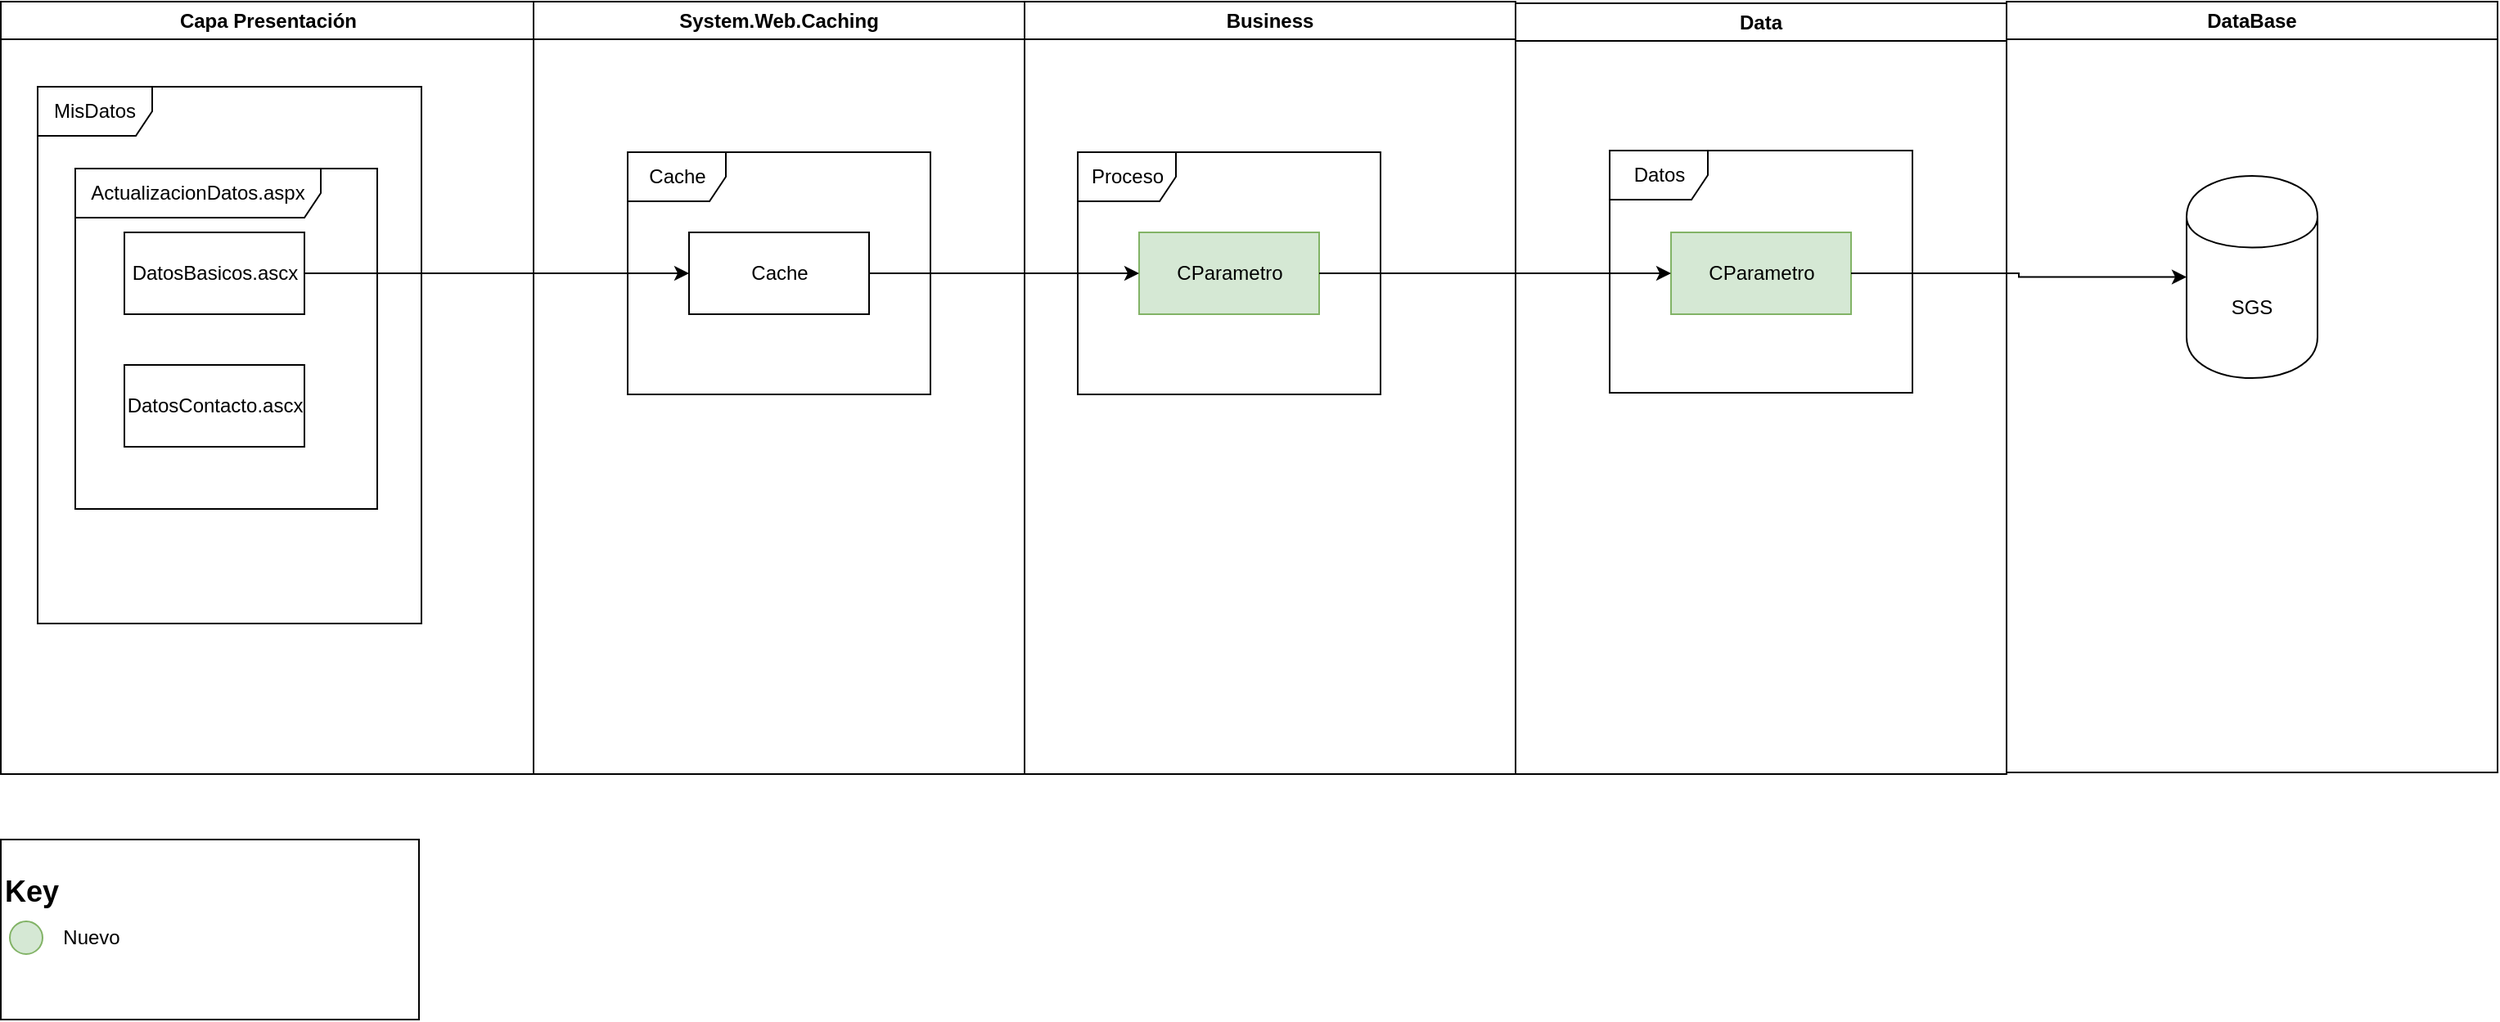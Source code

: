 <mxfile version="13.2.4" type="github">
  <diagram name="Page-1" id="e7e014a7-5840-1c2e-5031-d8a46d1fe8dd">
    <mxGraphModel dx="2234" dy="1137" grid="1" gridSize="10" guides="1" tooltips="1" connect="1" arrows="1" fold="1" page="1" pageScale="1" pageWidth="1169" pageHeight="826" background="#ffffff" math="0" shadow="0">
      <root>
        <mxCell id="0" />
        <mxCell id="1" parent="0" />
        <mxCell id="3" value="Capa Presentación" style="swimlane;whiteSpace=wrap;startSize=23;" parent="1" vertex="1">
          <mxGeometry x="444.5" y="128" width="325.5" height="472" as="geometry" />
        </mxCell>
        <mxCell id="I_bvk2TTMrmvoL5pFUuW-47" value="MisDatos" style="shape=umlFrame;whiteSpace=wrap;html=1;width=70;height=30;" vertex="1" parent="3">
          <mxGeometry x="22.5" y="52" width="234.5" height="328" as="geometry" />
        </mxCell>
        <mxCell id="I_bvk2TTMrmvoL5pFUuW-48" value="ActualizacionDatos.aspx" style="shape=umlFrame;whiteSpace=wrap;html=1;width=150;height=30;" vertex="1" parent="3">
          <mxGeometry x="45.5" y="102" width="184.5" height="208" as="geometry" />
        </mxCell>
        <mxCell id="I_bvk2TTMrmvoL5pFUuW-49" value="DatosBasicos.ascx" style="html=1;" vertex="1" parent="3">
          <mxGeometry x="75.5" y="141" width="110" height="50" as="geometry" />
        </mxCell>
        <mxCell id="I_bvk2TTMrmvoL5pFUuW-50" value="DatosContacto.ascx" style="html=1;" vertex="1" parent="3">
          <mxGeometry x="75.5" y="222" width="110" height="50" as="geometry" />
        </mxCell>
        <mxCell id="4" value="System.Web.Caching" style="swimlane;whiteSpace=wrap;startSize=23;" parent="1" vertex="1">
          <mxGeometry x="770" y="128" width="300" height="472" as="geometry" />
        </mxCell>
        <mxCell id="I_bvk2TTMrmvoL5pFUuW-85" value="Cache" style="shape=umlFrame;whiteSpace=wrap;html=1;" vertex="1" parent="4">
          <mxGeometry x="57.5" y="92" width="185" height="148" as="geometry" />
        </mxCell>
        <mxCell id="I_bvk2TTMrmvoL5pFUuW-87" value="Cache" style="html=1;" vertex="1" parent="4">
          <mxGeometry x="95" y="141" width="110" height="50" as="geometry" />
        </mxCell>
        <mxCell id="I_bvk2TTMrmvoL5pFUuW-56" value="Business" style="swimlane;whiteSpace=wrap" vertex="1" parent="1">
          <mxGeometry x="1070" y="128" width="300" height="472" as="geometry" />
        </mxCell>
        <mxCell id="I_bvk2TTMrmvoL5pFUuW-54" value="Proceso" style="shape=umlFrame;whiteSpace=wrap;html=1;" vertex="1" parent="I_bvk2TTMrmvoL5pFUuW-56">
          <mxGeometry x="32.5" y="92" width="185" height="148" as="geometry" />
        </mxCell>
        <mxCell id="I_bvk2TTMrmvoL5pFUuW-55" value="CParametro" style="html=1;fillColor=#d5e8d4;strokeColor=#82b366;" vertex="1" parent="I_bvk2TTMrmvoL5pFUuW-56">
          <mxGeometry x="70" y="141" width="110" height="50" as="geometry" />
        </mxCell>
        <mxCell id="I_bvk2TTMrmvoL5pFUuW-59" value="Data" style="swimlane;whiteSpace=wrap;startSize=23;" vertex="1" parent="1">
          <mxGeometry x="1370" y="129" width="300" height="471" as="geometry" />
        </mxCell>
        <mxCell id="I_bvk2TTMrmvoL5pFUuW-83" value="Datos" style="shape=umlFrame;whiteSpace=wrap;html=1;" vertex="1" parent="I_bvk2TTMrmvoL5pFUuW-59">
          <mxGeometry x="57.5" y="90" width="185" height="148" as="geometry" />
        </mxCell>
        <mxCell id="I_bvk2TTMrmvoL5pFUuW-58" value="CParametro" style="html=1;fillColor=#d5e8d4;strokeColor=#82b366;" vertex="1" parent="I_bvk2TTMrmvoL5pFUuW-59">
          <mxGeometry x="95" y="140" width="110" height="50" as="geometry" />
        </mxCell>
        <mxCell id="I_bvk2TTMrmvoL5pFUuW-69" value="&lt;h2&gt;Key&lt;/h2&gt;" style="rounded=0;whiteSpace=wrap;html=1;align=left;verticalAlign=top;" vertex="1" parent="1">
          <mxGeometry x="444.5" y="640" width="255.5" height="110" as="geometry" />
        </mxCell>
        <mxCell id="I_bvk2TTMrmvoL5pFUuW-70" value="" style="ellipse;whiteSpace=wrap;html=1;aspect=fixed;align=left;fillColor=#d5e8d4;strokeColor=#82b366;" vertex="1" parent="1">
          <mxGeometry x="450" y="690" width="20" height="20" as="geometry" />
        </mxCell>
        <mxCell id="I_bvk2TTMrmvoL5pFUuW-71" value="Nuevo" style="text;html=1;strokeColor=none;fillColor=none;align=center;verticalAlign=middle;whiteSpace=wrap;rounded=0;" vertex="1" parent="1">
          <mxGeometry x="480" y="690" width="40" height="20" as="geometry" />
        </mxCell>
        <mxCell id="I_bvk2TTMrmvoL5pFUuW-80" value="DataBase" style="swimlane;whiteSpace=wrap;startSize=23;" vertex="1" parent="1">
          <mxGeometry x="1670" y="128" width="300" height="471" as="geometry" />
        </mxCell>
        <mxCell id="I_bvk2TTMrmvoL5pFUuW-81" value="SGS" style="shape=cylinder;whiteSpace=wrap;html=1;boundedLbl=1;backgroundOutline=1;" vertex="1" parent="I_bvk2TTMrmvoL5pFUuW-80">
          <mxGeometry x="110" y="106.5" width="80" height="123.5" as="geometry" />
        </mxCell>
        <mxCell id="I_bvk2TTMrmvoL5pFUuW-89" style="edgeStyle=orthogonalEdgeStyle;rounded=0;orthogonalLoop=1;jettySize=auto;html=1;" edge="1" parent="1" source="I_bvk2TTMrmvoL5pFUuW-49" target="I_bvk2TTMrmvoL5pFUuW-87">
          <mxGeometry relative="1" as="geometry" />
        </mxCell>
        <mxCell id="I_bvk2TTMrmvoL5pFUuW-90" style="edgeStyle=orthogonalEdgeStyle;rounded=0;orthogonalLoop=1;jettySize=auto;html=1;exitX=1;exitY=0.5;exitDx=0;exitDy=0;" edge="1" parent="1" source="I_bvk2TTMrmvoL5pFUuW-87" target="I_bvk2TTMrmvoL5pFUuW-55">
          <mxGeometry relative="1" as="geometry" />
        </mxCell>
        <mxCell id="I_bvk2TTMrmvoL5pFUuW-91" style="edgeStyle=orthogonalEdgeStyle;rounded=0;orthogonalLoop=1;jettySize=auto;html=1;exitX=1;exitY=0.5;exitDx=0;exitDy=0;entryX=0;entryY=0.5;entryDx=0;entryDy=0;" edge="1" parent="1" source="I_bvk2TTMrmvoL5pFUuW-55" target="I_bvk2TTMrmvoL5pFUuW-58">
          <mxGeometry relative="1" as="geometry" />
        </mxCell>
        <mxCell id="I_bvk2TTMrmvoL5pFUuW-92" style="edgeStyle=orthogonalEdgeStyle;rounded=0;orthogonalLoop=1;jettySize=auto;html=1;exitX=1;exitY=0.5;exitDx=0;exitDy=0;entryX=0;entryY=0.5;entryDx=0;entryDy=0;" edge="1" parent="1" source="I_bvk2TTMrmvoL5pFUuW-58" target="I_bvk2TTMrmvoL5pFUuW-81">
          <mxGeometry relative="1" as="geometry" />
        </mxCell>
      </root>
    </mxGraphModel>
  </diagram>
</mxfile>
